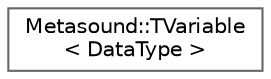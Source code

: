 digraph "Graphical Class Hierarchy"
{
 // INTERACTIVE_SVG=YES
 // LATEX_PDF_SIZE
  bgcolor="transparent";
  edge [fontname=Helvetica,fontsize=10,labelfontname=Helvetica,labelfontsize=10];
  node [fontname=Helvetica,fontsize=10,shape=box,height=0.2,width=0.4];
  rankdir="LR";
  Node0 [id="Node000000",label="Metasound::TVariable\l\< DataType \>",height=0.2,width=0.4,color="grey40", fillcolor="white", style="filled",URL="$da/dc0/structMetasound_1_1TVariable.html",tooltip="A MetaSound Variable contains a data reference's prior and current value."];
}
